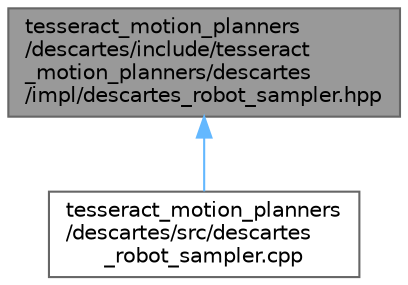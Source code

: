 digraph "tesseract_motion_planners/descartes/include/tesseract_motion_planners/descartes/impl/descartes_robot_sampler.hpp"
{
 // LATEX_PDF_SIZE
  bgcolor="transparent";
  edge [fontname=Helvetica,fontsize=10,labelfontname=Helvetica,labelfontsize=10];
  node [fontname=Helvetica,fontsize=10,shape=box,height=0.2,width=0.4];
  Node1 [label="tesseract_motion_planners\l/descartes/include/tesseract\l_motion_planners/descartes\l/impl/descartes_robot_sampler.hpp",height=0.2,width=0.4,color="gray40", fillcolor="grey60", style="filled", fontcolor="black",tooltip="Tesseract Descartes Kinematics Sampler Implementation."];
  Node1 -> Node2 [dir="back",color="steelblue1",style="solid"];
  Node2 [label="tesseract_motion_planners\l/descartes/src/descartes\l_robot_sampler.cpp",height=0.2,width=0.4,color="grey40", fillcolor="white", style="filled",URL="$db/d0f/descartes__robot__sampler_8cpp.html",tooltip="Tesseract Descartes Robot Kinematics Sampler."];
}
